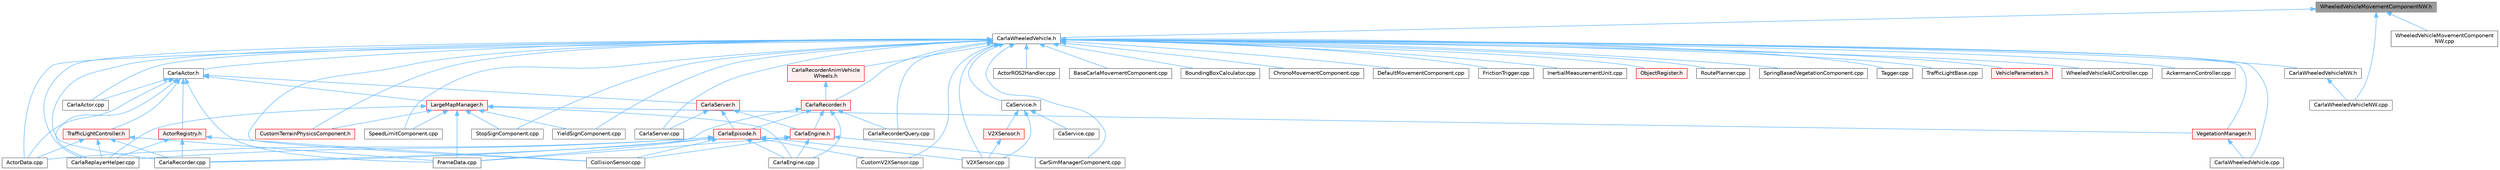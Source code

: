 digraph "WheeledVehicleMovementComponentNW.h"
{
 // INTERACTIVE_SVG=YES
 // LATEX_PDF_SIZE
  bgcolor="transparent";
  edge [fontname=Helvetica,fontsize=10,labelfontname=Helvetica,labelfontsize=10];
  node [fontname=Helvetica,fontsize=10,shape=box,height=0.2,width=0.4];
  Node1 [id="Node000001",label="WheeledVehicleMovementComponentNW.h",height=0.2,width=0.4,color="gray40", fillcolor="grey60", style="filled", fontcolor="black",tooltip=" "];
  Node1 -> Node2 [id="edge1_Node000001_Node000002",dir="back",color="steelblue1",style="solid",tooltip=" "];
  Node2 [id="Node000002",label="CarlaWheeledVehicle.h",height=0.2,width=0.4,color="grey40", fillcolor="white", style="filled",URL="$d3/d00/CarlaWheeledVehicle_8h.html",tooltip=" "];
  Node2 -> Node3 [id="edge2_Node000002_Node000003",dir="back",color="steelblue1",style="solid",tooltip=" "];
  Node3 [id="Node000003",label="AckermannController.cpp",height=0.2,width=0.4,color="grey40", fillcolor="white", style="filled",URL="$d1/d47/AckermannController_8cpp.html",tooltip=" "];
  Node2 -> Node4 [id="edge3_Node000002_Node000004",dir="back",color="steelblue1",style="solid",tooltip=" "];
  Node4 [id="Node000004",label="ActorData.cpp",height=0.2,width=0.4,color="grey40", fillcolor="white", style="filled",URL="$da/d7f/ActorData_8cpp.html",tooltip=" "];
  Node2 -> Node5 [id="edge4_Node000002_Node000005",dir="back",color="steelblue1",style="solid",tooltip=" "];
  Node5 [id="Node000005",label="ActorROS2Handler.cpp",height=0.2,width=0.4,color="grey40", fillcolor="white", style="filled",URL="$d6/d65/ActorROS2Handler_8cpp.html",tooltip=" "];
  Node2 -> Node6 [id="edge5_Node000002_Node000006",dir="back",color="steelblue1",style="solid",tooltip=" "];
  Node6 [id="Node000006",label="BaseCarlaMovementComponent.cpp",height=0.2,width=0.4,color="grey40", fillcolor="white", style="filled",URL="$da/da6/BaseCarlaMovementComponent_8cpp.html",tooltip=" "];
  Node2 -> Node7 [id="edge6_Node000002_Node000007",dir="back",color="steelblue1",style="solid",tooltip=" "];
  Node7 [id="Node000007",label="BoundingBoxCalculator.cpp",height=0.2,width=0.4,color="grey40", fillcolor="white", style="filled",URL="$dd/dd8/BoundingBoxCalculator_8cpp.html",tooltip=" "];
  Node2 -> Node8 [id="edge7_Node000002_Node000008",dir="back",color="steelblue1",style="solid",tooltip=" "];
  Node8 [id="Node000008",label="CaService.h",height=0.2,width=0.4,color="grey40", fillcolor="white", style="filled",URL="$df/dd8/CaService_8h.html",tooltip=" "];
  Node8 -> Node9 [id="edge8_Node000008_Node000009",dir="back",color="steelblue1",style="solid",tooltip=" "];
  Node9 [id="Node000009",label="CaService.cpp",height=0.2,width=0.4,color="grey40", fillcolor="white", style="filled",URL="$d0/d8d/CaService_8cpp.html",tooltip=" "];
  Node8 -> Node10 [id="edge9_Node000008_Node000010",dir="back",color="steelblue1",style="solid",tooltip=" "];
  Node10 [id="Node000010",label="V2XSensor.cpp",height=0.2,width=0.4,color="grey40", fillcolor="white", style="filled",URL="$d2/df9/V2XSensor_8cpp.html",tooltip=" "];
  Node8 -> Node11 [id="edge10_Node000008_Node000011",dir="back",color="steelblue1",style="solid",tooltip=" "];
  Node11 [id="Node000011",label="V2XSensor.h",height=0.2,width=0.4,color="red", fillcolor="#FFF0F0", style="filled",URL="$d1/d71/V2XSensor_8h.html",tooltip=" "];
  Node11 -> Node10 [id="edge11_Node000011_Node000010",dir="back",color="steelblue1",style="solid",tooltip=" "];
  Node2 -> Node46 [id="edge12_Node000002_Node000046",dir="back",color="steelblue1",style="solid",tooltip=" "];
  Node46 [id="Node000046",label="CarSimManagerComponent.cpp",height=0.2,width=0.4,color="grey40", fillcolor="white", style="filled",URL="$d2/d56/CarSimManagerComponent_8cpp.html",tooltip=" "];
  Node2 -> Node47 [id="edge13_Node000002_Node000047",dir="back",color="steelblue1",style="solid",tooltip=" "];
  Node47 [id="Node000047",label="CarlaActor.cpp",height=0.2,width=0.4,color="grey40", fillcolor="white", style="filled",URL="$d3/d43/CarlaActor_8cpp.html",tooltip=" "];
  Node2 -> Node48 [id="edge14_Node000002_Node000048",dir="back",color="steelblue1",style="solid",tooltip=" "];
  Node48 [id="Node000048",label="CarlaActor.h",height=0.2,width=0.4,color="grey40", fillcolor="white", style="filled",URL="$de/d36/CarlaActor_8h.html",tooltip=" "];
  Node48 -> Node4 [id="edge15_Node000048_Node000004",dir="back",color="steelblue1",style="solid",tooltip=" "];
  Node48 -> Node49 [id="edge16_Node000048_Node000049",dir="back",color="steelblue1",style="solid",tooltip=" "];
  Node49 [id="Node000049",label="ActorRegistry.h",height=0.2,width=0.4,color="red", fillcolor="#FFF0F0", style="filled",URL="$da/de4/ActorRegistry_8h.html",tooltip=" "];
  Node49 -> Node77 [id="edge17_Node000049_Node000077",dir="back",color="steelblue1",style="solid",tooltip=" "];
  Node77 [id="Node000077",label="CarlaRecorder.cpp",height=0.2,width=0.4,color="grey40", fillcolor="white", style="filled",URL="$da/d49/CarlaRecorder_8cpp.html",tooltip=" "];
  Node49 -> Node58 [id="edge18_Node000049_Node000058",dir="back",color="steelblue1",style="solid",tooltip=" "];
  Node58 [id="Node000058",label="CarlaReplayerHelper.cpp",height=0.2,width=0.4,color="grey40", fillcolor="white", style="filled",URL="$d2/d32/CarlaReplayerHelper_8cpp.html",tooltip=" "];
  Node49 -> Node18 [id="edge19_Node000049_Node000018",dir="back",color="steelblue1",style="solid",tooltip=" "];
  Node18 [id="Node000018",label="CollisionSensor.cpp",height=0.2,width=0.4,color="grey40", fillcolor="white", style="filled",URL="$da/df0/CollisionSensor_8cpp.html",tooltip=" "];
  Node48 -> Node47 [id="edge20_Node000048_Node000047",dir="back",color="steelblue1",style="solid",tooltip=" "];
  Node48 -> Node58 [id="edge21_Node000048_Node000058",dir="back",color="steelblue1",style="solid",tooltip=" "];
  Node48 -> Node102 [id="edge22_Node000048_Node000102",dir="back",color="steelblue1",style="solid",tooltip=" "];
  Node102 [id="Node000102",label="CarlaServer.h",height=0.2,width=0.4,color="red", fillcolor="#FFF0F0", style="filled",URL="$d0/d35/CarlaServer_8h.html",tooltip=" "];
  Node102 -> Node103 [id="edge23_Node000102_Node000103",dir="back",color="steelblue1",style="solid",tooltip=" "];
  Node103 [id="Node000103",label="CarlaEngine.h",height=0.2,width=0.4,color="red", fillcolor="#FFF0F0", style="filled",URL="$d0/d11/CarlaEngine_8h.html",tooltip=" "];
  Node103 -> Node46 [id="edge24_Node000103_Node000046",dir="back",color="steelblue1",style="solid",tooltip=" "];
  Node103 -> Node52 [id="edge25_Node000103_Node000052",dir="back",color="steelblue1",style="solid",tooltip=" "];
  Node52 [id="Node000052",label="CarlaEngine.cpp",height=0.2,width=0.4,color="grey40", fillcolor="white", style="filled",URL="$d6/da1/CarlaEngine_8cpp.html",tooltip=" "];
  Node103 -> Node18 [id="edge26_Node000103_Node000018",dir="back",color="steelblue1",style="solid",tooltip=" "];
  Node103 -> Node63 [id="edge27_Node000103_Node000063",dir="back",color="steelblue1",style="solid",tooltip=" "];
  Node63 [id="Node000063",label="FrameData.cpp",height=0.2,width=0.4,color="grey40", fillcolor="white", style="filled",URL="$df/d8a/FrameData_8cpp.html",tooltip=" "];
  Node102 -> Node51 [id="edge28_Node000102_Node000051",dir="back",color="steelblue1",style="solid",tooltip=" "];
  Node51 [id="Node000051",label="CarlaEpisode.h",height=0.2,width=0.4,color="red", fillcolor="#FFF0F0", style="filled",URL="$de/db8/CarlaEpisode_8h.html",tooltip=" "];
  Node51 -> Node4 [id="edge29_Node000051_Node000004",dir="back",color="steelblue1",style="solid",tooltip=" "];
  Node51 -> Node52 [id="edge30_Node000051_Node000052",dir="back",color="steelblue1",style="solid",tooltip=" "];
  Node51 -> Node77 [id="edge31_Node000051_Node000077",dir="back",color="steelblue1",style="solid",tooltip=" "];
  Node51 -> Node58 [id="edge32_Node000051_Node000058",dir="back",color="steelblue1",style="solid",tooltip=" "];
  Node51 -> Node18 [id="edge33_Node000051_Node000018",dir="back",color="steelblue1",style="solid",tooltip=" "];
  Node51 -> Node20 [id="edge34_Node000051_Node000020",dir="back",color="steelblue1",style="solid",tooltip=" "];
  Node20 [id="Node000020",label="CustomV2XSensor.cpp",height=0.2,width=0.4,color="grey40", fillcolor="white", style="filled",URL="$d8/d97/CustomV2XSensor_8cpp.html",tooltip=" "];
  Node51 -> Node63 [id="edge35_Node000051_Node000063",dir="back",color="steelblue1",style="solid",tooltip=" "];
  Node51 -> Node10 [id="edge36_Node000051_Node000010",dir="back",color="steelblue1",style="solid",tooltip=" "];
  Node102 -> Node59 [id="edge37_Node000102_Node000059",dir="back",color="steelblue1",style="solid",tooltip=" "];
  Node59 [id="Node000059",label="CarlaServer.cpp",height=0.2,width=0.4,color="grey40", fillcolor="white", style="filled",URL="$db/d6c/CarlaServer_8cpp.html",tooltip=" "];
  Node48 -> Node63 [id="edge38_Node000048_Node000063",dir="back",color="steelblue1",style="solid",tooltip=" "];
  Node48 -> Node112 [id="edge39_Node000048_Node000112",dir="back",color="steelblue1",style="solid",tooltip=" "];
  Node112 [id="Node000112",label="LargeMapManager.h",height=0.2,width=0.4,color="red", fillcolor="#FFF0F0", style="filled",URL="$d3/d30/LargeMapManager_8h.html",tooltip=" "];
  Node112 -> Node52 [id="edge40_Node000112_Node000052",dir="back",color="steelblue1",style="solid",tooltip=" "];
  Node112 -> Node58 [id="edge41_Node000112_Node000058",dir="back",color="steelblue1",style="solid",tooltip=" "];
  Node112 -> Node113 [id="edge42_Node000112_Node000113",dir="back",color="steelblue1",style="solid",tooltip=" "];
  Node113 [id="Node000113",label="CustomTerrainPhysicsComponent.h",height=0.2,width=0.4,color="red", fillcolor="#FFF0F0", style="filled",URL="$d1/d4f/CustomTerrainPhysicsComponent_8h.html",tooltip=" "];
  Node112 -> Node63 [id="edge43_Node000112_Node000063",dir="back",color="steelblue1",style="solid",tooltip=" "];
  Node112 -> Node69 [id="edge44_Node000112_Node000069",dir="back",color="steelblue1",style="solid",tooltip=" "];
  Node69 [id="Node000069",label="SpeedLimitComponent.cpp",height=0.2,width=0.4,color="grey40", fillcolor="white", style="filled",URL="$d2/dd9/SpeedLimitComponent_8cpp.html",tooltip=" "];
  Node112 -> Node70 [id="edge45_Node000112_Node000070",dir="back",color="steelblue1",style="solid",tooltip=" "];
  Node70 [id="Node000070",label="StopSignComponent.cpp",height=0.2,width=0.4,color="grey40", fillcolor="white", style="filled",URL="$d6/ddb/StopSignComponent_8cpp.html",tooltip=" "];
  Node112 -> Node117 [id="edge46_Node000112_Node000117",dir="back",color="steelblue1",style="solid",tooltip=" "];
  Node117 [id="Node000117",label="VegetationManager.h",height=0.2,width=0.4,color="red", fillcolor="#FFF0F0", style="filled",URL="$d9/d64/VegetationManager_8h.html",tooltip=" "];
  Node117 -> Node61 [id="edge47_Node000117_Node000061",dir="back",color="steelblue1",style="solid",tooltip=" "];
  Node61 [id="Node000061",label="CarlaWheeledVehicle.cpp",height=0.2,width=0.4,color="grey40", fillcolor="white", style="filled",URL="$dc/d65/CarlaWheeledVehicle_8cpp.html",tooltip=" "];
  Node112 -> Node76 [id="edge48_Node000112_Node000076",dir="back",color="steelblue1",style="solid",tooltip=" "];
  Node76 [id="Node000076",label="YieldSignComponent.cpp",height=0.2,width=0.4,color="grey40", fillcolor="white", style="filled",URL="$d4/d36/YieldSignComponent_8cpp.html",tooltip=" "];
  Node48 -> Node118 [id="edge49_Node000048_Node000118",dir="back",color="steelblue1",style="solid",tooltip=" "];
  Node118 [id="Node000118",label="TrafficLightController.h",height=0.2,width=0.4,color="red", fillcolor="#FFF0F0", style="filled",URL="$dd/d67/TrafficLightController_8h.html",tooltip=" "];
  Node118 -> Node4 [id="edge50_Node000118_Node000004",dir="back",color="steelblue1",style="solid",tooltip=" "];
  Node118 -> Node77 [id="edge51_Node000118_Node000077",dir="back",color="steelblue1",style="solid",tooltip=" "];
  Node118 -> Node58 [id="edge52_Node000118_Node000058",dir="back",color="steelblue1",style="solid",tooltip=" "];
  Node118 -> Node63 [id="edge53_Node000118_Node000063",dir="back",color="steelblue1",style="solid",tooltip=" "];
  Node2 -> Node77 [id="edge54_Node000002_Node000077",dir="back",color="steelblue1",style="solid",tooltip=" "];
  Node2 -> Node122 [id="edge55_Node000002_Node000122",dir="back",color="steelblue1",style="solid",tooltip=" "];
  Node122 [id="Node000122",label="CarlaRecorder.h",height=0.2,width=0.4,color="red", fillcolor="#FFF0F0", style="filled",URL="$d9/d6a/CarlaRecorder_8h.html",tooltip=" "];
  Node122 -> Node52 [id="edge56_Node000122_Node000052",dir="back",color="steelblue1",style="solid",tooltip=" "];
  Node122 -> Node103 [id="edge57_Node000122_Node000103",dir="back",color="steelblue1",style="solid",tooltip=" "];
  Node122 -> Node51 [id="edge58_Node000122_Node000051",dir="back",color="steelblue1",style="solid",tooltip=" "];
  Node122 -> Node77 [id="edge59_Node000122_Node000077",dir="back",color="steelblue1",style="solid",tooltip=" "];
  Node122 -> Node141 [id="edge60_Node000122_Node000141",dir="back",color="steelblue1",style="solid",tooltip=" "];
  Node141 [id="Node000141",label="CarlaRecorderQuery.cpp",height=0.2,width=0.4,color="grey40", fillcolor="white", style="filled",URL="$de/dc6/CarlaRecorderQuery_8cpp.html",tooltip=" "];
  Node2 -> Node146 [id="edge61_Node000002_Node000146",dir="back",color="steelblue1",style="solid",tooltip=" "];
  Node146 [id="Node000146",label="CarlaRecorderAnimVehicle\lWheels.h",height=0.2,width=0.4,color="red", fillcolor="#FFF0F0", style="filled",URL="$d0/d5c/CarlaRecorderAnimVehicleWheels_8h.html",tooltip=" "];
  Node146 -> Node122 [id="edge62_Node000146_Node000122",dir="back",color="steelblue1",style="solid",tooltip=" "];
  Node2 -> Node141 [id="edge63_Node000002_Node000141",dir="back",color="steelblue1",style="solid",tooltip=" "];
  Node2 -> Node58 [id="edge64_Node000002_Node000058",dir="back",color="steelblue1",style="solid",tooltip=" "];
  Node2 -> Node59 [id="edge65_Node000002_Node000059",dir="back",color="steelblue1",style="solid",tooltip=" "];
  Node2 -> Node61 [id="edge66_Node000002_Node000061",dir="back",color="steelblue1",style="solid",tooltip=" "];
  Node2 -> Node150 [id="edge67_Node000002_Node000150",dir="back",color="steelblue1",style="solid",tooltip=" "];
  Node150 [id="Node000150",label="CarlaWheeledVehicleNW.h",height=0.2,width=0.4,color="grey40", fillcolor="white", style="filled",URL="$de/dba/CarlaWheeledVehicleNW_8h.html",tooltip=" "];
  Node150 -> Node151 [id="edge68_Node000150_Node000151",dir="back",color="steelblue1",style="solid",tooltip=" "];
  Node151 [id="Node000151",label="CarlaWheeledVehicleNW.cpp",height=0.2,width=0.4,color="grey40", fillcolor="white", style="filled",URL="$d6/d76/CarlaWheeledVehicleNW_8cpp.html",tooltip=" "];
  Node2 -> Node152 [id="edge69_Node000002_Node000152",dir="back",color="steelblue1",style="solid",tooltip=" "];
  Node152 [id="Node000152",label="ChronoMovementComponent.cpp",height=0.2,width=0.4,color="grey40", fillcolor="white", style="filled",URL="$db/d1c/ChronoMovementComponent_8cpp.html",tooltip=" "];
  Node2 -> Node18 [id="edge70_Node000002_Node000018",dir="back",color="steelblue1",style="solid",tooltip=" "];
  Node2 -> Node113 [id="edge71_Node000002_Node000113",dir="back",color="steelblue1",style="solid",tooltip=" "];
  Node2 -> Node20 [id="edge72_Node000002_Node000020",dir="back",color="steelblue1",style="solid",tooltip=" "];
  Node2 -> Node153 [id="edge73_Node000002_Node000153",dir="back",color="steelblue1",style="solid",tooltip=" "];
  Node153 [id="Node000153",label="DefaultMovementComponent.cpp",height=0.2,width=0.4,color="grey40", fillcolor="white", style="filled",URL="$d1/d60/DefaultMovementComponent_8cpp.html",tooltip=" "];
  Node2 -> Node80 [id="edge74_Node000002_Node000080",dir="back",color="steelblue1",style="solid",tooltip=" "];
  Node80 [id="Node000080",label="FrictionTrigger.cpp",height=0.2,width=0.4,color="grey40", fillcolor="white", style="filled",URL="$d8/de2/FrictionTrigger_8cpp.html",tooltip=" "];
  Node2 -> Node24 [id="edge75_Node000002_Node000024",dir="back",color="steelblue1",style="solid",tooltip=" "];
  Node24 [id="Node000024",label="InertialMeasurementUnit.cpp",height=0.2,width=0.4,color="grey40", fillcolor="white", style="filled",URL="$d7/d78/InertialMeasurementUnit_8cpp.html",tooltip=" "];
  Node2 -> Node154 [id="edge76_Node000002_Node000154",dir="back",color="steelblue1",style="solid",tooltip=" "];
  Node154 [id="Node000154",label="ObjectRegister.h",height=0.2,width=0.4,color="red", fillcolor="#FFF0F0", style="filled",URL="$d4/d5b/ObjectRegister_8h.html",tooltip=" "];
  Node2 -> Node156 [id="edge77_Node000002_Node000156",dir="back",color="steelblue1",style="solid",tooltip=" "];
  Node156 [id="Node000156",label="RoutePlanner.cpp",height=0.2,width=0.4,color="grey40", fillcolor="white", style="filled",URL="$de/d45/RoutePlanner_8cpp.html",tooltip=" "];
  Node2 -> Node69 [id="edge78_Node000002_Node000069",dir="back",color="steelblue1",style="solid",tooltip=" "];
  Node2 -> Node157 [id="edge79_Node000002_Node000157",dir="back",color="steelblue1",style="solid",tooltip=" "];
  Node157 [id="Node000157",label="SpringBasedVegetationComponent.cpp",height=0.2,width=0.4,color="grey40", fillcolor="white", style="filled",URL="$db/d66/SpringBasedVegetationComponent_8cpp.html",tooltip=" "];
  Node2 -> Node70 [id="edge80_Node000002_Node000070",dir="back",color="steelblue1",style="solid",tooltip=" "];
  Node2 -> Node158 [id="edge81_Node000002_Node000158",dir="back",color="steelblue1",style="solid",tooltip=" "];
  Node158 [id="Node000158",label="Tagger.cpp",height=0.2,width=0.4,color="grey40", fillcolor="white", style="filled",URL="$d2/d35/Tagger_8cpp.html",tooltip=" "];
  Node2 -> Node71 [id="edge82_Node000002_Node000071",dir="back",color="steelblue1",style="solid",tooltip=" "];
  Node71 [id="Node000071",label="TrafficLightBase.cpp",height=0.2,width=0.4,color="grey40", fillcolor="white", style="filled",URL="$d2/d40/TrafficLightBase_8cpp.html",tooltip=" "];
  Node2 -> Node10 [id="edge83_Node000002_Node000010",dir="back",color="steelblue1",style="solid",tooltip=" "];
  Node2 -> Node117 [id="edge84_Node000002_Node000117",dir="back",color="steelblue1",style="solid",tooltip=" "];
  Node2 -> Node159 [id="edge85_Node000002_Node000159",dir="back",color="steelblue1",style="solid",tooltip=" "];
  Node159 [id="Node000159",label="VehicleParameters.h",height=0.2,width=0.4,color="red", fillcolor="#FFF0F0", style="filled",URL="$d1/d1b/VehicleParameters_8h.html",tooltip=" "];
  Node2 -> Node160 [id="edge86_Node000002_Node000160",dir="back",color="steelblue1",style="solid",tooltip=" "];
  Node160 [id="Node000160",label="WheeledVehicleAIController.cpp",height=0.2,width=0.4,color="grey40", fillcolor="white", style="filled",URL="$d8/de0/WheeledVehicleAIController_8cpp.html",tooltip=" "];
  Node2 -> Node76 [id="edge87_Node000002_Node000076",dir="back",color="steelblue1",style="solid",tooltip=" "];
  Node1 -> Node151 [id="edge88_Node000001_Node000151",dir="back",color="steelblue1",style="solid",tooltip=" "];
  Node1 -> Node161 [id="edge89_Node000001_Node000161",dir="back",color="steelblue1",style="solid",tooltip=" "];
  Node161 [id="Node000161",label="WheeledVehicleMovementComponent\lNW.cpp",height=0.2,width=0.4,color="grey40", fillcolor="white", style="filled",URL="$d9/dc2/WheeledVehicleMovementComponentNW_8cpp.html",tooltip=" "];
}
